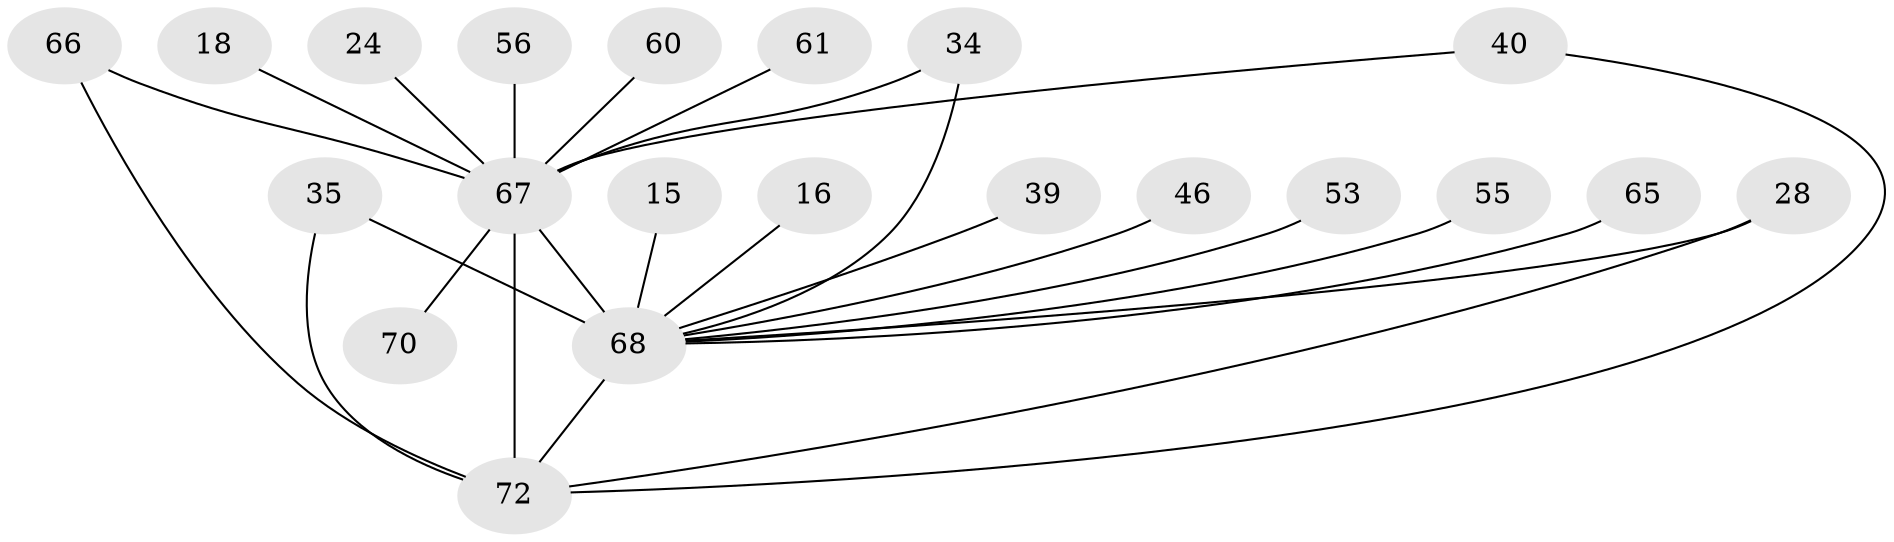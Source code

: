 // original degree distribution, {19: 0.027777777777777776, 12: 0.013888888888888888, 24: 0.013888888888888888, 22: 0.013888888888888888, 18: 0.013888888888888888, 16: 0.027777777777777776, 14: 0.027777777777777776, 5: 0.027777777777777776, 4: 0.041666666666666664, 3: 0.1388888888888889, 6: 0.027777777777777776, 2: 0.5972222222222222, 7: 0.027777777777777776}
// Generated by graph-tools (version 1.1) at 2025/46/03/04/25 21:46:45]
// undirected, 21 vertices, 26 edges
graph export_dot {
graph [start="1"]
  node [color=gray90,style=filled];
  15;
  16;
  18;
  24;
  28;
  34;
  35;
  39;
  40;
  46;
  53;
  55;
  56;
  60 [super="+58"];
  61;
  65 [super="+45"];
  66;
  67 [super="+37+38+43+57+44+6+8+51+62"];
  68 [super="+3+22+36+64+52"];
  70;
  72 [super="+71+63+69+9"];
  15 -- 68 [weight=2];
  16 -- 68 [weight=2];
  18 -- 67 [weight=2];
  24 -- 67 [weight=2];
  28 -- 68;
  28 -- 72;
  34 -- 67;
  34 -- 68;
  35 -- 72;
  35 -- 68;
  39 -- 68;
  40 -- 67;
  40 -- 72;
  46 -- 68 [weight=2];
  53 -- 68 [weight=2];
  55 -- 68;
  56 -- 67 [weight=2];
  60 -- 67 [weight=2];
  61 -- 67 [weight=2];
  65 -- 68 [weight=4];
  66 -- 67;
  66 -- 72;
  67 -- 72 [weight=19];
  67 -- 68 [weight=35];
  67 -- 70 [weight=2];
  68 -- 72 [weight=14];
}
